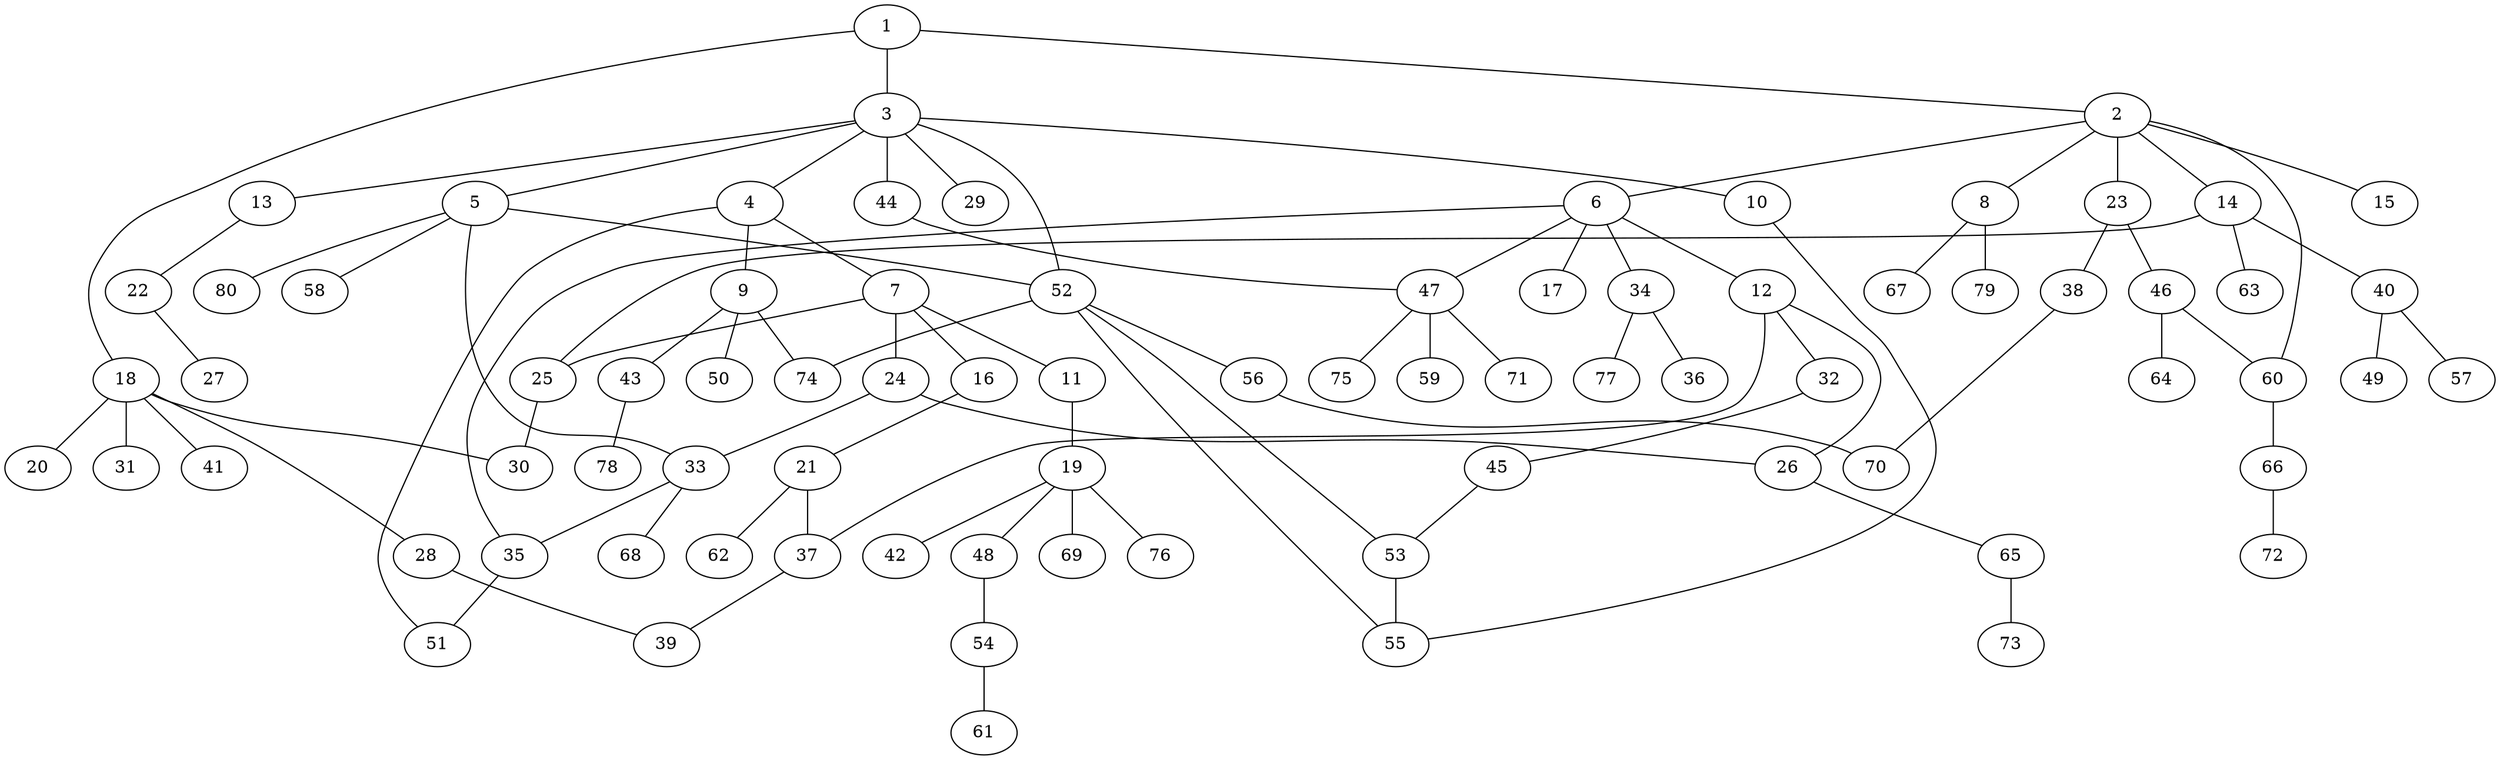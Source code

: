 graph graphname {1--2
1--3
1--18
2--6
2--8
2--14
2--15
2--23
2--60
3--4
3--5
3--10
3--13
3--29
3--44
3--52
4--7
4--9
4--51
5--33
5--52
5--58
5--80
6--12
6--17
6--34
6--35
6--47
7--11
7--16
7--24
7--25
8--67
8--79
9--43
9--50
9--74
10--55
11--19
12--26
12--32
12--37
13--22
14--25
14--40
14--63
16--21
18--20
18--28
18--30
18--31
18--41
19--42
19--48
19--69
19--76
21--37
21--62
22--27
23--38
23--46
24--26
24--33
25--30
26--65
28--39
32--45
33--35
33--68
34--36
34--77
35--51
37--39
38--70
40--49
40--57
43--78
44--47
45--53
46--60
46--64
47--59
47--71
47--75
48--54
52--53
52--55
52--56
52--74
53--55
54--61
56--70
60--66
65--73
66--72
}
